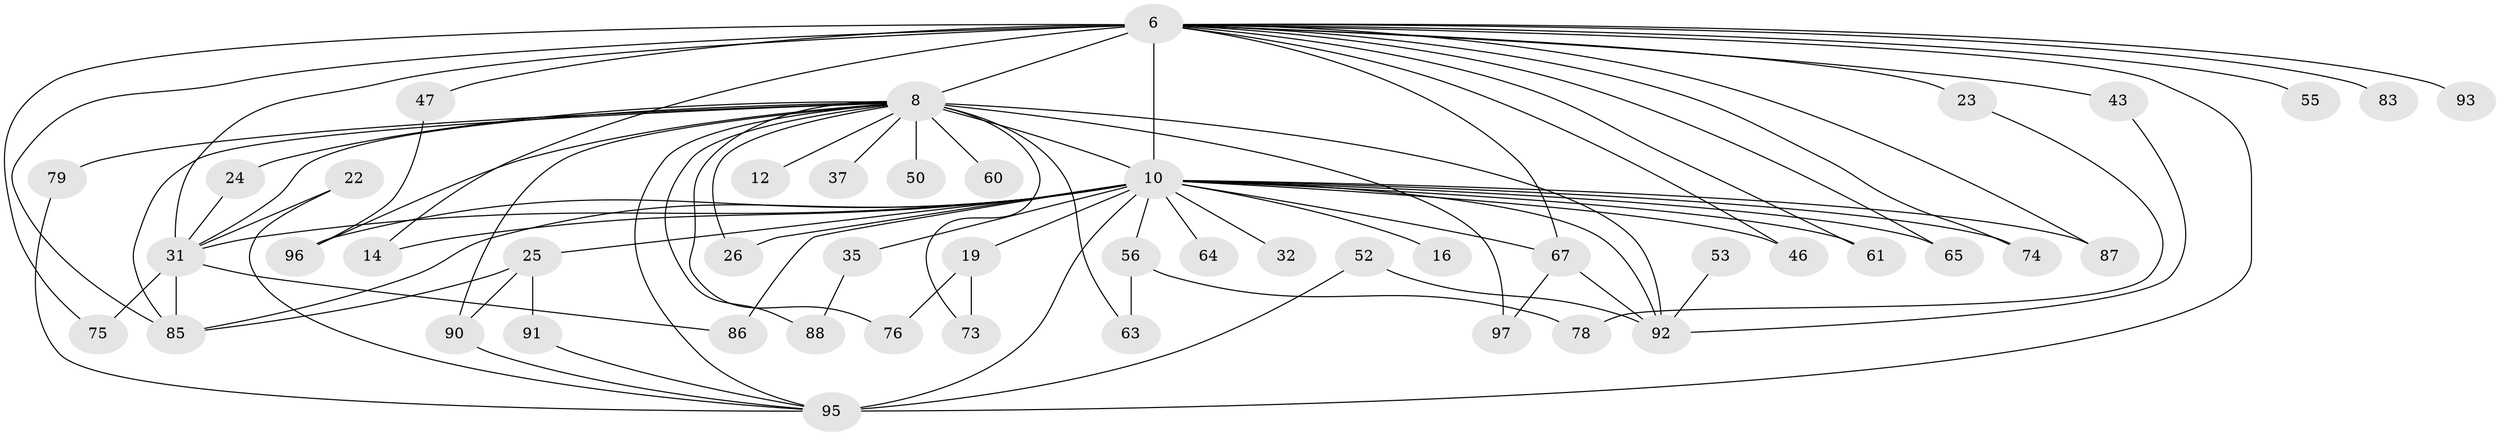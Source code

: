 // original degree distribution, {11: 0.010309278350515464, 15: 0.010309278350515464, 19: 0.020618556701030927, 30: 0.010309278350515464, 14: 0.010309278350515464, 20: 0.020618556701030927, 23: 0.010309278350515464, 25: 0.010309278350515464, 5: 0.030927835051546393, 2: 0.5773195876288659, 10: 0.010309278350515464, 4: 0.08247422680412371, 12: 0.010309278350515464, 3: 0.16494845360824742, 7: 0.010309278350515464, 6: 0.010309278350515464}
// Generated by graph-tools (version 1.1) at 2025/45/03/09/25 04:45:26]
// undirected, 48 vertices, 84 edges
graph export_dot {
graph [start="1"]
  node [color=gray90,style=filled];
  6 [super="+3+2"];
  8 [super="+4"];
  10 [super="+7+9"];
  12;
  14;
  16;
  19 [super="+17"];
  22;
  23;
  24;
  25;
  26;
  31 [super="+27+5"];
  32;
  35;
  37;
  43 [super="+30"];
  46;
  47;
  50;
  52 [super="+34"];
  53;
  55;
  56 [super="+21"];
  60;
  61;
  63;
  64;
  65;
  67 [super="+62"];
  73;
  74;
  75;
  76;
  78;
  79;
  83;
  85 [super="+58+77+71"];
  86 [super="+29"];
  87 [super="+45"];
  88;
  90 [super="+57+82"];
  91 [super="+36"];
  92 [super="+54+66+89+59"];
  93;
  95 [super="+80+81"];
  96 [super="+72+94"];
  97 [super="+84"];
  6 -- 8 [weight=6];
  6 -- 10 [weight=9];
  6 -- 23 [weight=2];
  6 -- 31 [weight=7];
  6 -- 47;
  6 -- 65;
  6 -- 74;
  6 -- 75;
  6 -- 83 [weight=2];
  6 -- 93 [weight=2];
  6 -- 14;
  6 -- 43 [weight=2];
  6 -- 46;
  6 -- 61;
  6 -- 87 [weight=2];
  6 -- 55;
  6 -- 95 [weight=3];
  6 -- 85 [weight=2];
  6 -- 67 [weight=2];
  8 -- 10 [weight=6];
  8 -- 12 [weight=2];
  8 -- 26;
  8 -- 37 [weight=2];
  8 -- 50 [weight=2];
  8 -- 60 [weight=2];
  8 -- 76;
  8 -- 96 [weight=4];
  8 -- 73;
  8 -- 79;
  8 -- 24;
  8 -- 88;
  8 -- 97 [weight=2];
  8 -- 63;
  8 -- 31 [weight=5];
  8 -- 90;
  8 -- 95 [weight=2];
  8 -- 92 [weight=6];
  8 -- 85 [weight=4];
  10 -- 16 [weight=2];
  10 -- 25 [weight=2];
  10 -- 26;
  10 -- 35 [weight=2];
  10 -- 46;
  10 -- 56 [weight=3];
  10 -- 74;
  10 -- 65;
  10 -- 86 [weight=2];
  10 -- 32 [weight=2];
  10 -- 19 [weight=3];
  10 -- 64;
  10 -- 14;
  10 -- 87;
  10 -- 92 [weight=4];
  10 -- 96;
  10 -- 61;
  10 -- 31 [weight=6];
  10 -- 95 [weight=3];
  10 -- 85 [weight=3];
  10 -- 67;
  19 -- 76;
  19 -- 73;
  22 -- 31;
  22 -- 95;
  23 -- 78;
  24 -- 31;
  25 -- 91;
  25 -- 90;
  25 -- 85 [weight=2];
  31 -- 75;
  31 -- 85 [weight=2];
  31 -- 86;
  35 -- 88;
  43 -- 92 [weight=2];
  47 -- 96;
  52 -- 95;
  52 -- 92 [weight=2];
  53 -- 92;
  56 -- 78;
  56 -- 63;
  67 -- 92;
  67 -- 97;
  79 -- 95;
  90 -- 95 [weight=2];
  91 -- 95;
}
